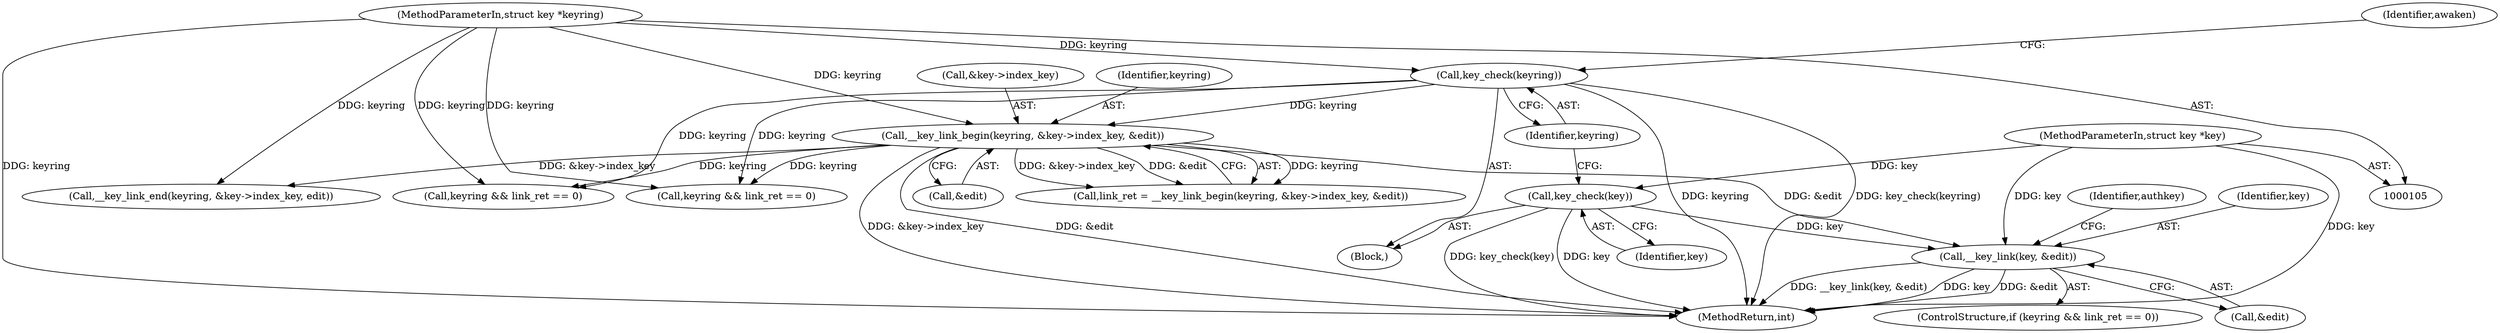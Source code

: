 digraph "0_linux_363b02dab09b3226f3bd1420dad9c72b79a42a76_6@pointer" {
"1000226" [label="(Call,__key_link(key, &edit))"];
"1000120" [label="(Call,key_check(key))"];
"1000106" [label="(MethodParameterIn,struct key *key)"];
"1000143" [label="(Call,__key_link_begin(keyring, &key->index_key, &edit))"];
"1000122" [label="(Call,key_check(keyring))"];
"1000109" [label="(MethodParameterIn,struct key *keyring)"];
"1000125" [label="(Identifier,awaken)"];
"1000109" [label="(MethodParameterIn,struct key *keyring)"];
"1000238" [label="(Call,keyring && link_ret == 0)"];
"1000228" [label="(Call,&edit)"];
"1000265" [label="(MethodReturn,int)"];
"1000231" [label="(Identifier,authkey)"];
"1000145" [label="(Call,&key->index_key)"];
"1000243" [label="(Call,__key_link_end(keyring, &key->index_key, edit))"];
"1000121" [label="(Identifier,key)"];
"1000220" [label="(ControlStructure,if (keyring && link_ret == 0))"];
"1000144" [label="(Identifier,keyring)"];
"1000122" [label="(Call,key_check(keyring))"];
"1000149" [label="(Call,&edit)"];
"1000221" [label="(Call,keyring && link_ret == 0)"];
"1000111" [label="(Block,)"];
"1000120" [label="(Call,key_check(key))"];
"1000226" [label="(Call,__key_link(key, &edit))"];
"1000141" [label="(Call,link_ret = __key_link_begin(keyring, &key->index_key, &edit))"];
"1000123" [label="(Identifier,keyring)"];
"1000227" [label="(Identifier,key)"];
"1000106" [label="(MethodParameterIn,struct key *key)"];
"1000143" [label="(Call,__key_link_begin(keyring, &key->index_key, &edit))"];
"1000226" -> "1000220"  [label="AST: "];
"1000226" -> "1000228"  [label="CFG: "];
"1000227" -> "1000226"  [label="AST: "];
"1000228" -> "1000226"  [label="AST: "];
"1000231" -> "1000226"  [label="CFG: "];
"1000226" -> "1000265"  [label="DDG: __key_link(key, &edit)"];
"1000226" -> "1000265"  [label="DDG: key"];
"1000226" -> "1000265"  [label="DDG: &edit"];
"1000120" -> "1000226"  [label="DDG: key"];
"1000106" -> "1000226"  [label="DDG: key"];
"1000143" -> "1000226"  [label="DDG: &edit"];
"1000120" -> "1000111"  [label="AST: "];
"1000120" -> "1000121"  [label="CFG: "];
"1000121" -> "1000120"  [label="AST: "];
"1000123" -> "1000120"  [label="CFG: "];
"1000120" -> "1000265"  [label="DDG: key"];
"1000120" -> "1000265"  [label="DDG: key_check(key)"];
"1000106" -> "1000120"  [label="DDG: key"];
"1000106" -> "1000105"  [label="AST: "];
"1000106" -> "1000265"  [label="DDG: key"];
"1000143" -> "1000141"  [label="AST: "];
"1000143" -> "1000149"  [label="CFG: "];
"1000144" -> "1000143"  [label="AST: "];
"1000145" -> "1000143"  [label="AST: "];
"1000149" -> "1000143"  [label="AST: "];
"1000141" -> "1000143"  [label="CFG: "];
"1000143" -> "1000265"  [label="DDG: &edit"];
"1000143" -> "1000265"  [label="DDG: &key->index_key"];
"1000143" -> "1000141"  [label="DDG: keyring"];
"1000143" -> "1000141"  [label="DDG: &key->index_key"];
"1000143" -> "1000141"  [label="DDG: &edit"];
"1000122" -> "1000143"  [label="DDG: keyring"];
"1000109" -> "1000143"  [label="DDG: keyring"];
"1000143" -> "1000221"  [label="DDG: keyring"];
"1000143" -> "1000238"  [label="DDG: keyring"];
"1000143" -> "1000243"  [label="DDG: &key->index_key"];
"1000122" -> "1000111"  [label="AST: "];
"1000122" -> "1000123"  [label="CFG: "];
"1000123" -> "1000122"  [label="AST: "];
"1000125" -> "1000122"  [label="CFG: "];
"1000122" -> "1000265"  [label="DDG: keyring"];
"1000122" -> "1000265"  [label="DDG: key_check(keyring)"];
"1000109" -> "1000122"  [label="DDG: keyring"];
"1000122" -> "1000221"  [label="DDG: keyring"];
"1000122" -> "1000238"  [label="DDG: keyring"];
"1000109" -> "1000105"  [label="AST: "];
"1000109" -> "1000265"  [label="DDG: keyring"];
"1000109" -> "1000221"  [label="DDG: keyring"];
"1000109" -> "1000238"  [label="DDG: keyring"];
"1000109" -> "1000243"  [label="DDG: keyring"];
}
